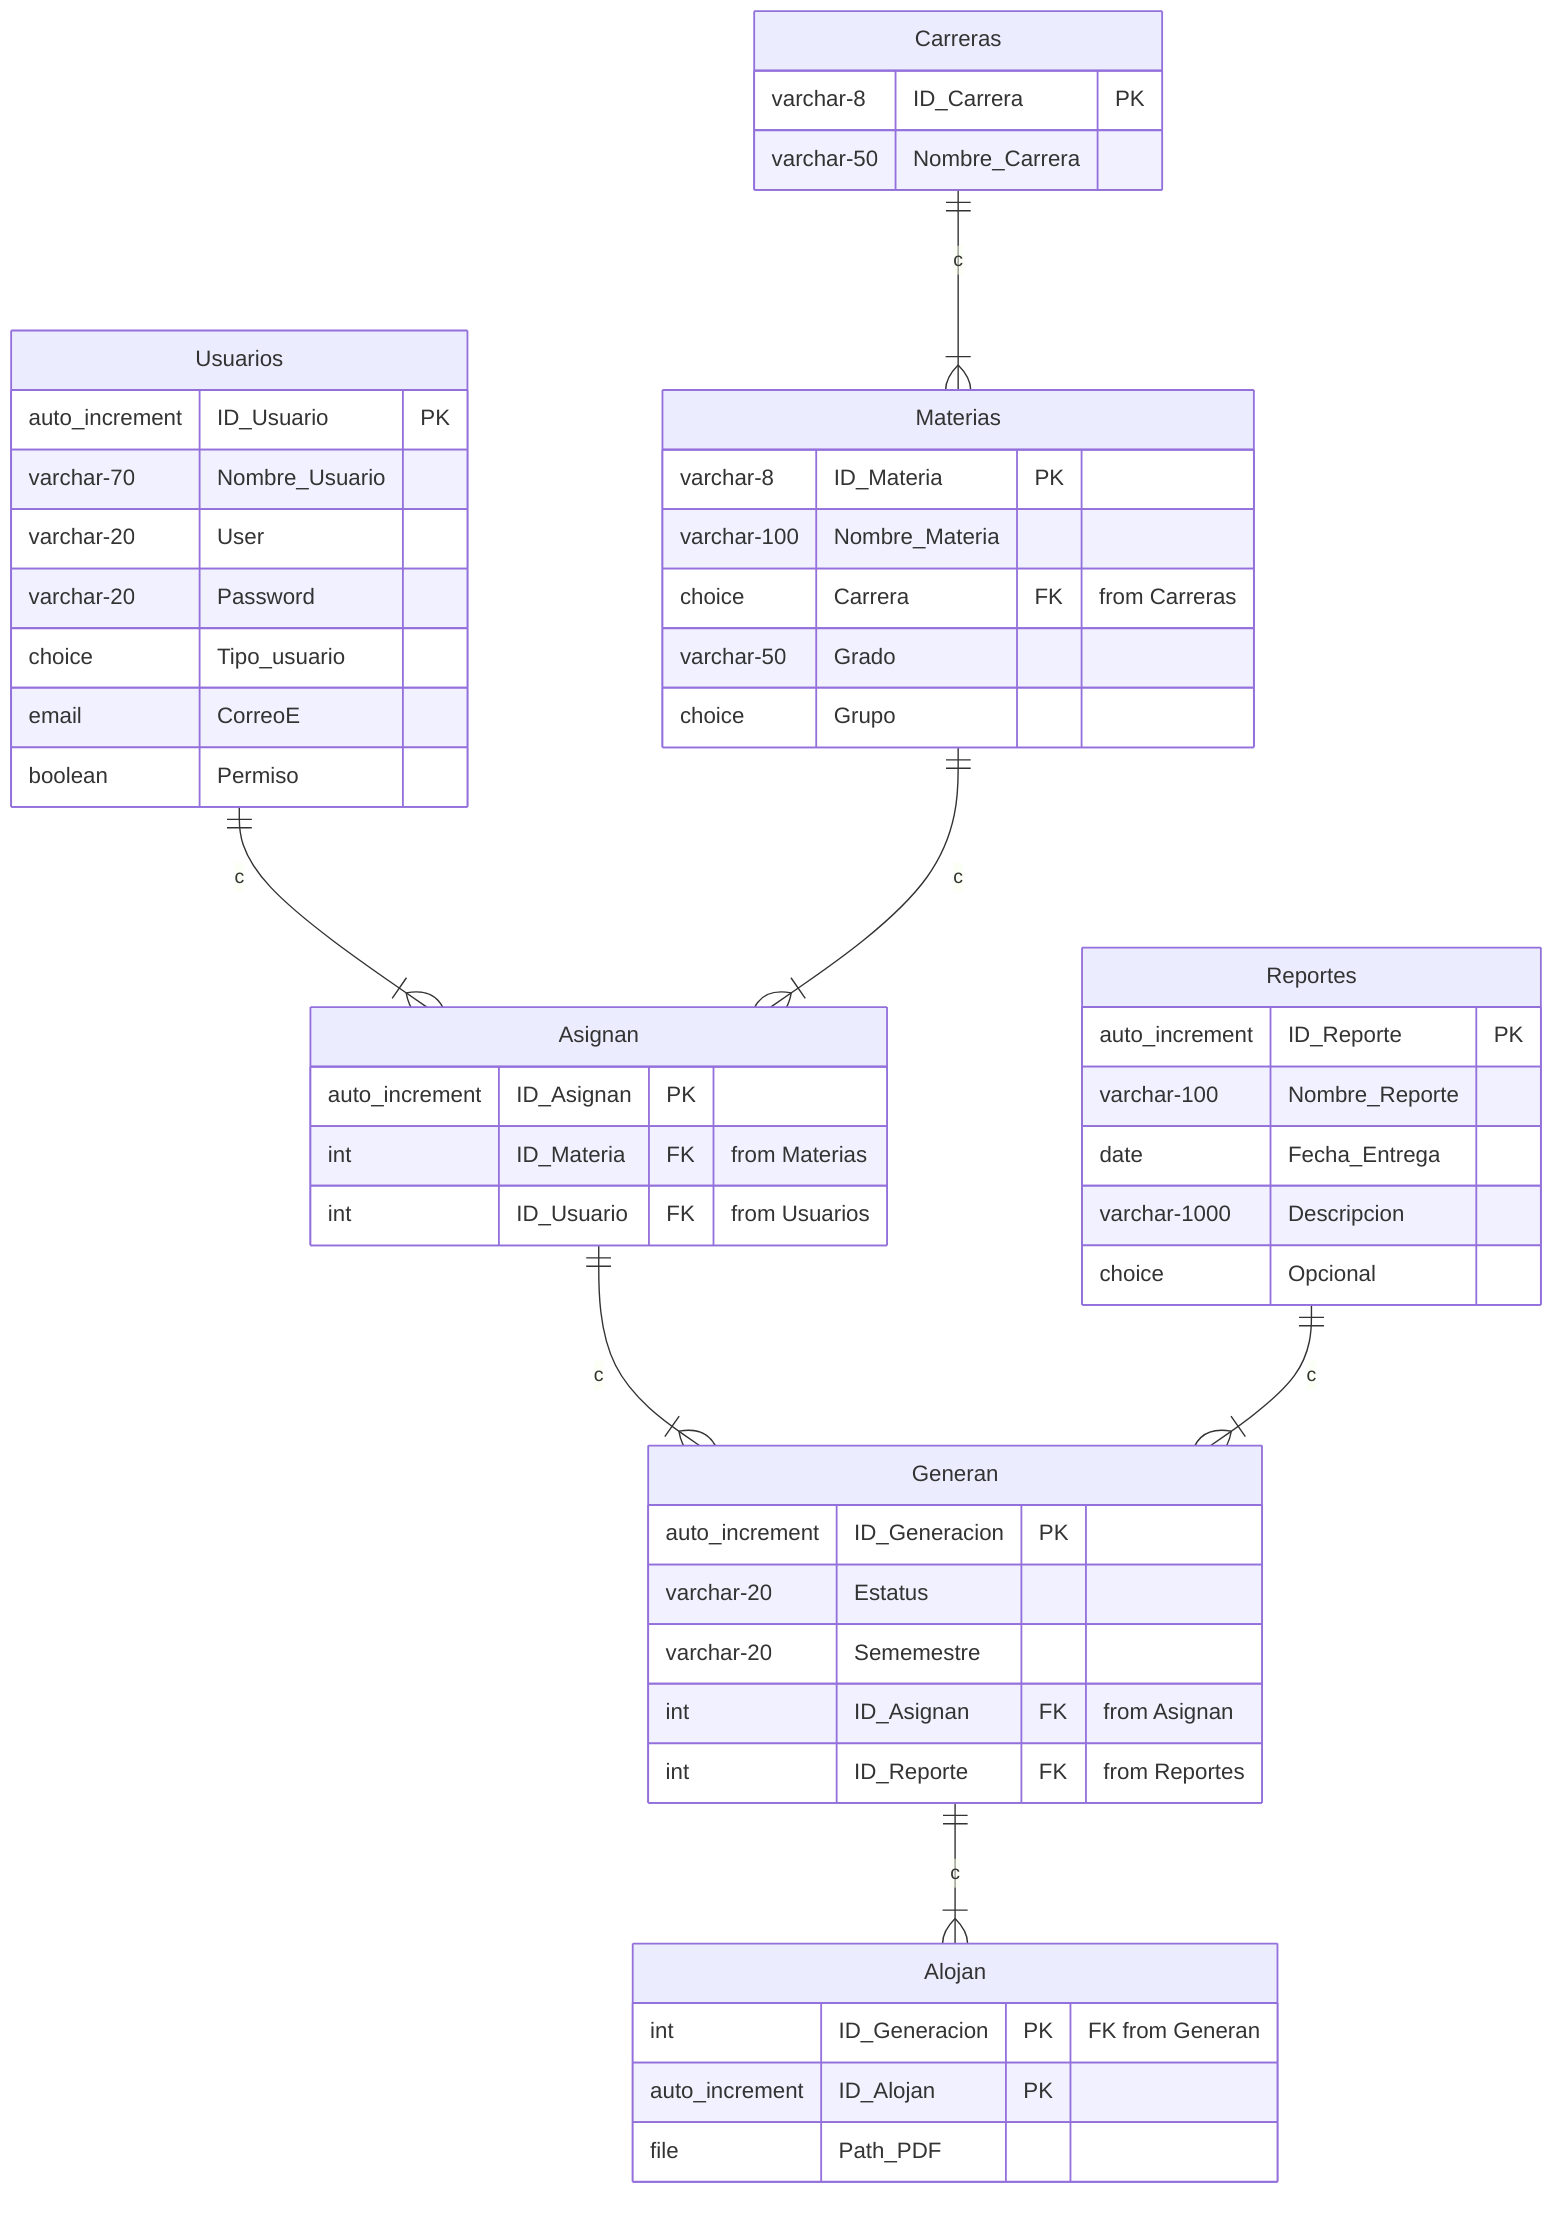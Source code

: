 erDiagram

Usuarios {
    auto_increment ID_Usuario PK
    varchar-70 Nombre_Usuario
    varchar-20 User
    varchar-20 Password
    choice Tipo_usuario
    email CorreoE
    boolean Permiso
}

Reportes {
    auto_increment ID_Reporte PK
    varchar-100 Nombre_Reporte
    date Fecha_Entrega
    varchar-1000 Descripcion
    choice Opcional
} 

Materias {
    varchar-8 ID_Materia PK
    varchar-100 Nombre_Materia    
    choice Carrera FK "from Carreras"
    varchar-50 Grado
    choice Grupo
}


Generan {
    auto_increment ID_Generacion PK
    varchar-20 Estatus
    varchar-20 Sememestre
    int ID_Asignan FK "from Asignan"
    int ID_Reporte FK "from Reportes"
}

Carreras {
    varchar-8 ID_Carrera PK
    varchar-50 Nombre_Carrera
}

Asignan {
    auto_increment ID_Asignan PK
    int ID_Materia FK "from Materias"
    int ID_Usuario FK "from Usuarios"
}



Alojan {
    int ID_Generacion PK " FK from Generan"
    auto_increment ID_Alojan PK
    file Path_PDF
}

Usuarios ||--|{ Asignan: c 
Materias ||--|{ Asignan: c 
Asignan ||-- |{ Generan: c
Reportes ||--|{ Generan: c
Carreras||--|{ Materias: c
Generan||--|{Alojan: c